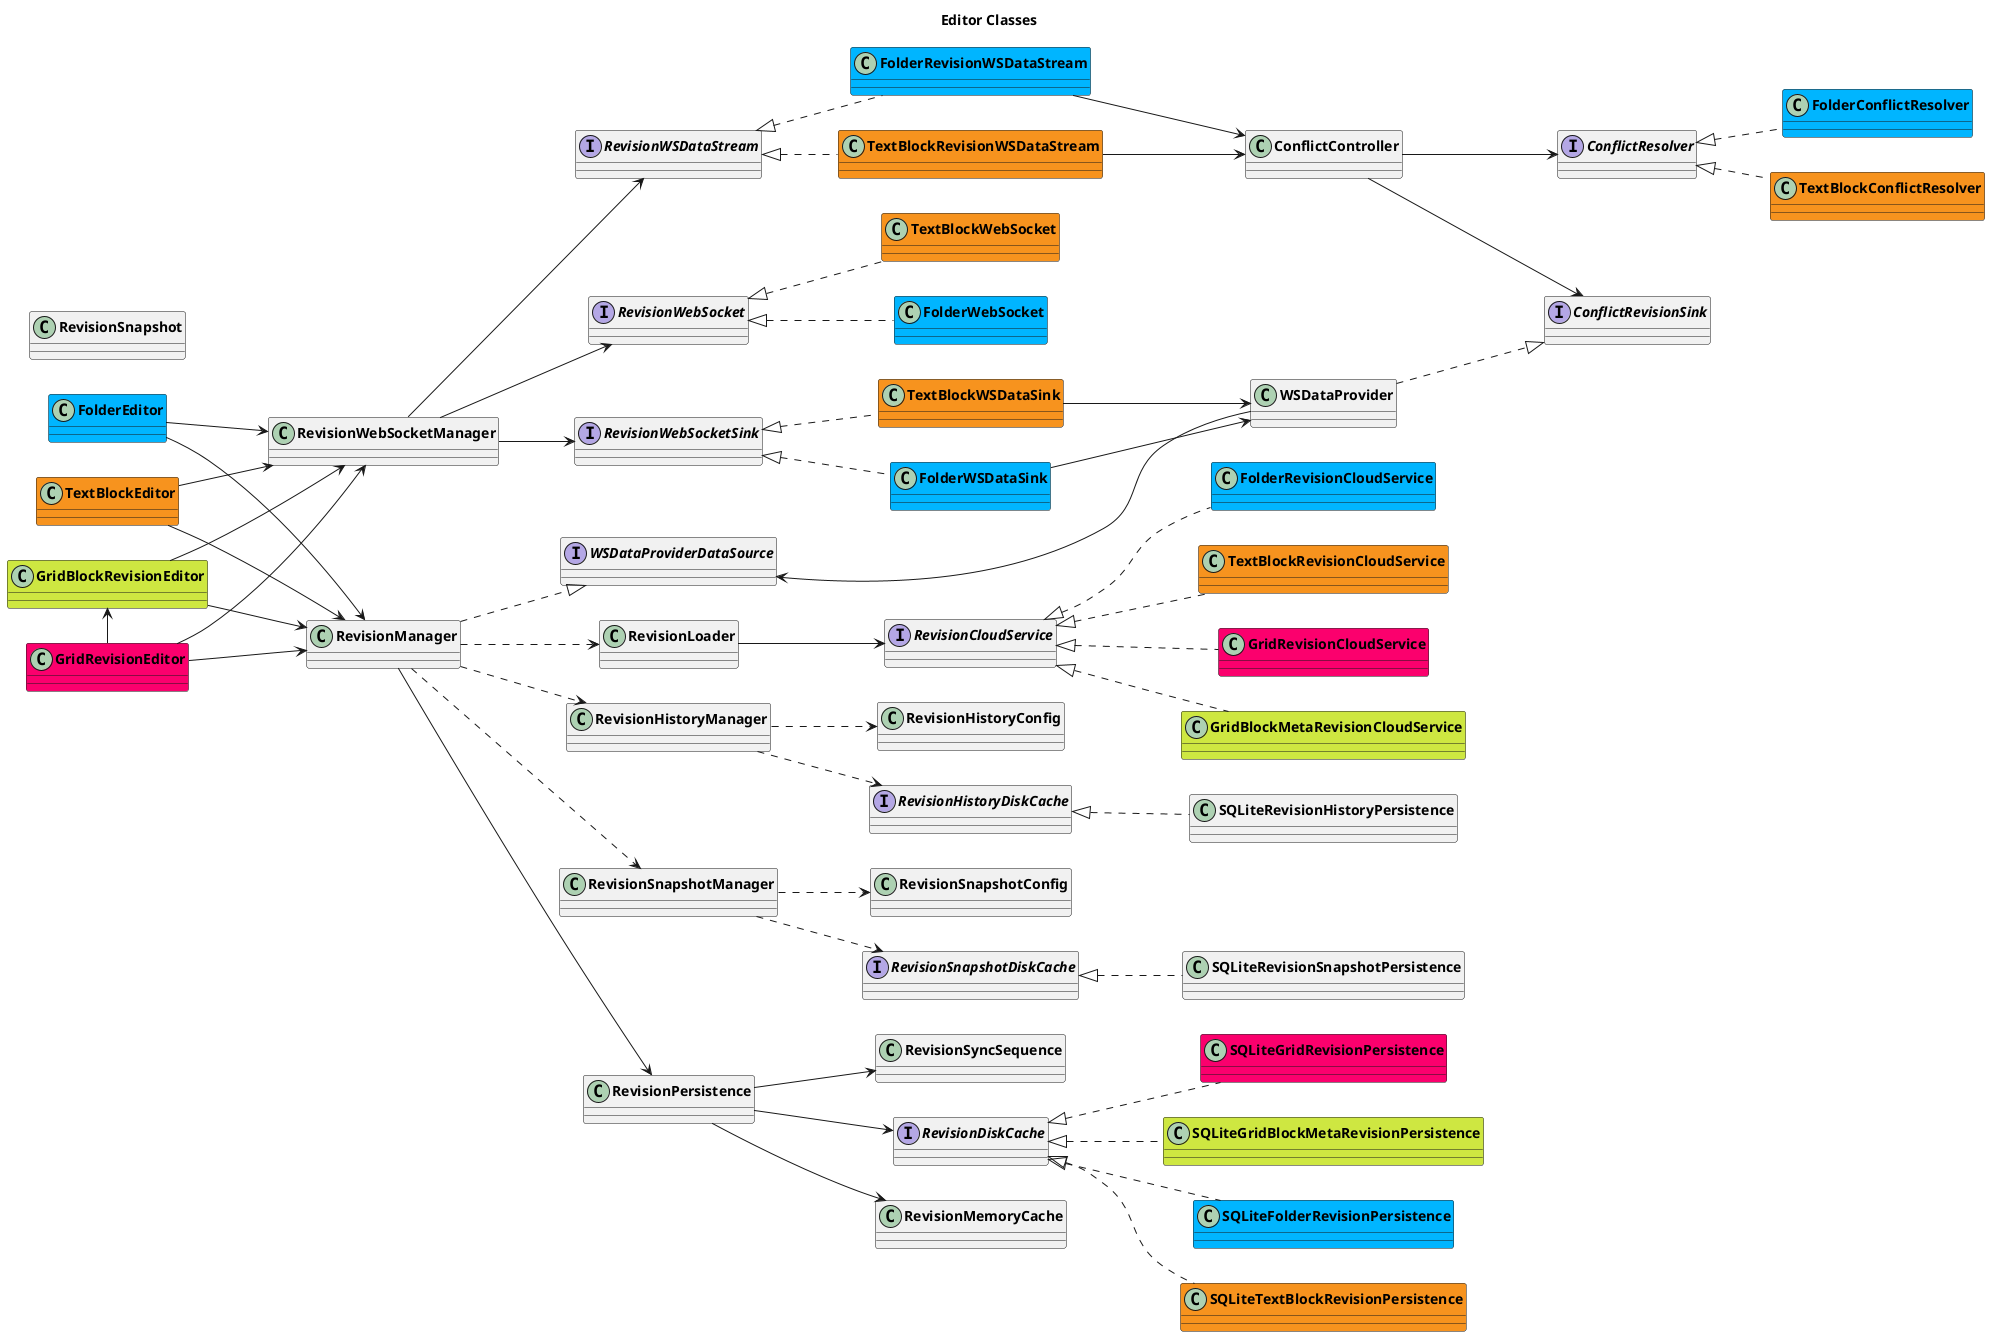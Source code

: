 
@startuml AppFlowy
title Editor Classes
skinparam classFontStyle Bold

left to right direction

'Revision
'    classes
    class RevisionManager {}
    class RevisionWebSocketManager {}
    class RevisionPersistence {}
    class RevisionMemoryCache {}
    class RevisionSyncSequence {}


'    interface
    interface RevisionWebSocket {}
    interface RevisionCloudService {}
    interface RevisionWebSocketSink {}
    interface RevisionWSDataStream {}
    interface RevisionDiskCache {}

'    interface impl
    RevisionManager ..|> WSDataProviderDataSource

'   websocket
    RevisionWebSocketManager --> RevisionWebSocketSink
    RevisionWebSocketManager --> RevisionWSDataStream
    RevisionWebSocketManager --> RevisionWebSocket

'   deps
    RevisionManager ..> RevisionLoader
    RevisionLoader --> RevisionCloudService
    RevisionManager --> RevisionPersistence
    RevisionPersistence -d-> RevisionDiskCache
    RevisionPersistence -d-> RevisionMemoryCache
    RevisionPersistence -d-> RevisionSyncSequence

'Folder
'    classes
    class FolderEditor #00B5FF {}
    class FolderWSDataSink #00B5FF {}
    class FolderWebSocket #00B5FF {}
    class FolderRevisionWSDataStream #00B5FF {}
    class FolderConflictResolver #00B5FF {}
    class FolderRevisionCloudService #00B5FF
    class SQLiteFolderRevisionPersistence #00B5FF  {}

'   interface impl
    SQLiteFolderRevisionPersistence .u.|> RevisionDiskCache
    FolderConflictResolver .u.|> ConflictResolver

'    websocket
    FolderRevisionWSDataStream .U.|> RevisionWSDataStream
    FolderRevisionWSDataStream --> ConflictController
    FolderWebSocket .u.|> RevisionWebSocket
    FolderWSDataSink .u.|> RevisionWebSocketSink
    FolderWSDataSink --> WSDataProvider

'   deps
    FolderEditor --> RevisionManager
    FolderEditor --> RevisionWebSocketManager
    FolderRevisionCloudService .u.|> RevisionCloudService

'TextBlock
'   classes
    class TextBlockEditor #F7931E {}
    class TextBlockWSDataSink #F7931E {}
    class TextBlockWebSocket #F7931E {}
    class TextBlockRevisionWSDataStream #F7931E {}
    class TextBlockConflictResolver #F7931E {}
    class TextBlockRevisionCloudService #F7931E
    class SQLiteTextBlockRevisionPersistence #F7931E {}

'   interface impl
    SQLiteTextBlockRevisionPersistence .u.|> RevisionDiskCache
    TextBlockConflictResolver .u.|> ConflictResolver

'    websocket
    TextBlockRevisionWSDataStream .u.|> RevisionWSDataStream
    TextBlockRevisionWSDataStream --> ConflictController
    TextBlockWebSocket .u.|> RevisionWebSocket
    TextBlockWSDataSink .u.|> RevisionWebSocketSink
    TextBlockWSDataSink --> WSDataProvider

'   deps
    TextBlockEditor --> RevisionManager
    TextBlockEditor --> RevisionWebSocketManager
    TextBlockRevisionCloudService .u.|> RevisionCloudService

'Grid
'   classes
    class GridRevisionEditor #FB006D
    class GridBlockRevisionEditor #CEE741
    class GridRevisionCloudService #FB006D
    class GridBlockMetaRevisionCloudService #CEE741
    class SQLiteGridRevisionPersistence #FB006D {}
    class SQLiteGridBlockMetaRevisionPersistence #CEE741 {}

'   interface impl
    SQLiteGridRevisionPersistence .u.|> RevisionDiskCache
    SQLiteGridBlockMetaRevisionPersistence .u.|> RevisionDiskCache

'   deps
    GridRevisionEditor --> RevisionManager
    GridRevisionEditor --> RevisionWebSocketManager
    GridRevisionEditor -l-> GridBlockRevisionEditor
    GridBlockRevisionEditor --> RevisionManager
    GridBlockRevisionEditor --> RevisionWebSocketManager
    GridRevisionCloudService .u.|> RevisionCloudService
    GridBlockMetaRevisionCloudService .u.|> RevisionCloudService


'History
'   classes
    class RevisionHistoryManager {}

'   interface
    interface RevisionHistoryDiskCache {}

'   interface impl
    SQLiteRevisionHistoryPersistence .u.|> RevisionHistoryDiskCache

'   deps
    RevisionManager ..> RevisionHistoryManager
    RevisionHistoryManager ..> RevisionHistoryConfig
    RevisionHistoryManager ..> RevisionHistoryDiskCache

'Snapshot
'   classes
    class RevisionSnapshot {}
'   interface
    interface RevisionSnapshotDiskCache {}

'   interface impl
    SQLiteRevisionSnapshotPersistence .u.|> RevisionSnapshotDiskCache

'   deps
    RevisionManager ..> RevisionSnapshotManager
    RevisionSnapshotManager ..> RevisionSnapshotConfig
    RevisionSnapshotManager ..> RevisionSnapshotDiskCache


interface ConflictResolver {}
interface ConflictRevisionSink {}
interface WSDataProviderDataSource {}
ConflictController --> ConflictResolver
ConflictController --> ConflictRevisionSink

WSDataProvider ..|> ConflictRevisionSink
WSDataProvider -l-> WSDataProviderDataSource
@enduml



@startuml AppFlowy
title Block Editor Classes
left to right direction

class BlockManager {}
interface BlockCloudService {
}

interface RevisionWebSocket {}
class BlockEditors {}
interface BlockUser {}
class TextBlockEditor #F7931E {}

BlockManager --> BlockCloudService
BlockManager --> RevisionWebSocket: own
BlockManager --> BlockEditors
BlockManager --> BlockUser

BlockEditors "1" *-- "*" TextBlockEditor
BlockHttpCloudService .u.|> BlockCloudService
LocalServer .u.|> BlockCloudService
BlockUserImpl .u.|> BlockUser
BlockUserImpl --> UserSession

@enduml
